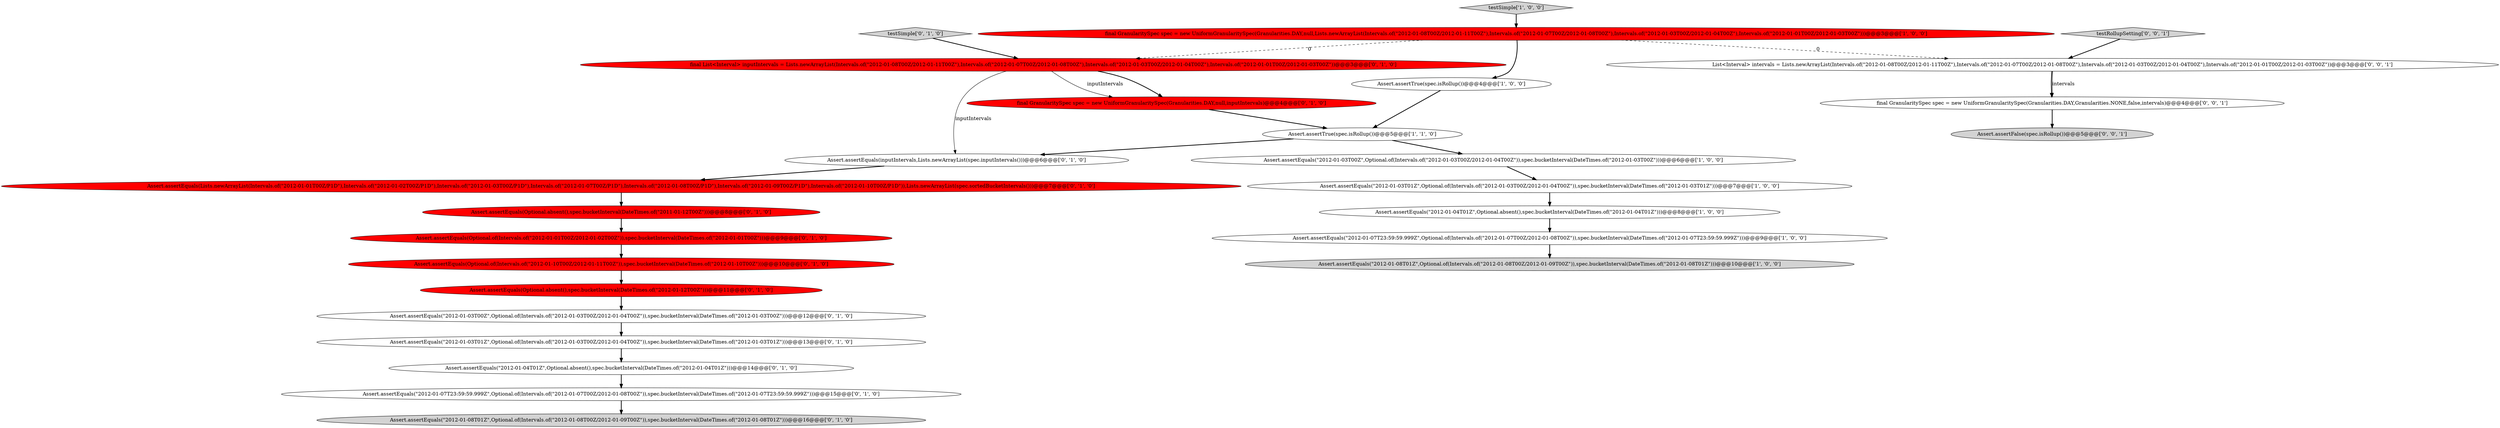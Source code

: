 digraph {
2 [style = filled, label = "Assert.assertEquals(\"2012-01-07T23:59:59.999Z\",Optional.of(Intervals.of(\"2012-01-07T00Z/2012-01-08T00Z\")),spec.bucketInterval(DateTimes.of(\"2012-01-07T23:59:59.999Z\")))@@@9@@@['1', '0', '0']", fillcolor = white, shape = ellipse image = "AAA0AAABBB1BBB"];
21 [style = filled, label = "Assert.assertEquals(\"2012-01-03T01Z\",Optional.of(Intervals.of(\"2012-01-03T00Z/2012-01-04T00Z\")),spec.bucketInterval(DateTimes.of(\"2012-01-03T01Z\")))@@@13@@@['0', '1', '0']", fillcolor = white, shape = ellipse image = "AAA0AAABBB2BBB"];
4 [style = filled, label = "Assert.assertEquals(\"2012-01-08T01Z\",Optional.of(Intervals.of(\"2012-01-08T00Z/2012-01-09T00Z\")),spec.bucketInterval(DateTimes.of(\"2012-01-08T01Z\")))@@@10@@@['1', '0', '0']", fillcolor = lightgray, shape = ellipse image = "AAA0AAABBB1BBB"];
6 [style = filled, label = "Assert.assertEquals(\"2012-01-04T01Z\",Optional.absent(),spec.bucketInterval(DateTimes.of(\"2012-01-04T01Z\")))@@@8@@@['1', '0', '0']", fillcolor = white, shape = ellipse image = "AAA0AAABBB1BBB"];
17 [style = filled, label = "Assert.assertEquals(Optional.absent(),spec.bucketInterval(DateTimes.of(\"2011-01-12T00Z\")))@@@8@@@['0', '1', '0']", fillcolor = red, shape = ellipse image = "AAA1AAABBB2BBB"];
16 [style = filled, label = "final List<Interval> inputIntervals = Lists.newArrayList(Intervals.of(\"2012-01-08T00Z/2012-01-11T00Z\"),Intervals.of(\"2012-01-07T00Z/2012-01-08T00Z\"),Intervals.of(\"2012-01-03T00Z/2012-01-04T00Z\"),Intervals.of(\"2012-01-01T00Z/2012-01-03T00Z\"))@@@3@@@['0', '1', '0']", fillcolor = red, shape = ellipse image = "AAA1AAABBB2BBB"];
26 [style = filled, label = "testRollupSetting['0', '0', '1']", fillcolor = lightgray, shape = diamond image = "AAA0AAABBB3BBB"];
10 [style = filled, label = "Assert.assertEquals(Lists.newArrayList(Intervals.of(\"2012-01-01T00Z/P1D\"),Intervals.of(\"2012-01-02T00Z/P1D\"),Intervals.of(\"2012-01-03T00Z/P1D\"),Intervals.of(\"2012-01-07T00Z/P1D\"),Intervals.of(\"2012-01-08T00Z/P1D\"),Intervals.of(\"2012-01-09T00Z/P1D\"),Intervals.of(\"2012-01-10T00Z/P1D\")),Lists.newArrayList(spec.sortedBucketIntervals()))@@@7@@@['0', '1', '0']", fillcolor = red, shape = ellipse image = "AAA1AAABBB2BBB"];
20 [style = filled, label = "Assert.assertEquals(\"2012-01-03T00Z\",Optional.of(Intervals.of(\"2012-01-03T00Z/2012-01-04T00Z\")),spec.bucketInterval(DateTimes.of(\"2012-01-03T00Z\")))@@@12@@@['0', '1', '0']", fillcolor = white, shape = ellipse image = "AAA0AAABBB2BBB"];
7 [style = filled, label = "Assert.assertEquals(\"2012-01-03T01Z\",Optional.of(Intervals.of(\"2012-01-03T00Z/2012-01-04T00Z\")),spec.bucketInterval(DateTimes.of(\"2012-01-03T01Z\")))@@@7@@@['1', '0', '0']", fillcolor = white, shape = ellipse image = "AAA0AAABBB1BBB"];
18 [style = filled, label = "Assert.assertEquals(Optional.of(Intervals.of(\"2012-01-10T00Z/2012-01-11T00Z\")),spec.bucketInterval(DateTimes.of(\"2012-01-10T00Z\")))@@@10@@@['0', '1', '0']", fillcolor = red, shape = ellipse image = "AAA1AAABBB2BBB"];
24 [style = filled, label = "Assert.assertFalse(spec.isRollup())@@@5@@@['0', '0', '1']", fillcolor = lightgray, shape = ellipse image = "AAA0AAABBB3BBB"];
3 [style = filled, label = "Assert.assertTrue(spec.isRollup())@@@4@@@['1', '0', '0']", fillcolor = white, shape = ellipse image = "AAA0AAABBB1BBB"];
25 [style = filled, label = "final GranularitySpec spec = new UniformGranularitySpec(Granularities.DAY,Granularities.NONE,false,intervals)@@@4@@@['0', '0', '1']", fillcolor = white, shape = ellipse image = "AAA0AAABBB3BBB"];
1 [style = filled, label = "testSimple['1', '0', '0']", fillcolor = lightgray, shape = diamond image = "AAA0AAABBB1BBB"];
0 [style = filled, label = "Assert.assertTrue(spec.isRollup())@@@5@@@['1', '1', '0']", fillcolor = white, shape = ellipse image = "AAA0AAABBB1BBB"];
19 [style = filled, label = "Assert.assertEquals(inputIntervals,Lists.newArrayList(spec.inputIntervals()))@@@6@@@['0', '1', '0']", fillcolor = white, shape = ellipse image = "AAA0AAABBB2BBB"];
9 [style = filled, label = "Assert.assertEquals(\"2012-01-07T23:59:59.999Z\",Optional.of(Intervals.of(\"2012-01-07T00Z/2012-01-08T00Z\")),spec.bucketInterval(DateTimes.of(\"2012-01-07T23:59:59.999Z\")))@@@15@@@['0', '1', '0']", fillcolor = white, shape = ellipse image = "AAA0AAABBB2BBB"];
11 [style = filled, label = "Assert.assertEquals(\"2012-01-08T01Z\",Optional.of(Intervals.of(\"2012-01-08T00Z/2012-01-09T00Z\")),spec.bucketInterval(DateTimes.of(\"2012-01-08T01Z\")))@@@16@@@['0', '1', '0']", fillcolor = lightgray, shape = ellipse image = "AAA0AAABBB2BBB"];
13 [style = filled, label = "final GranularitySpec spec = new UniformGranularitySpec(Granularities.DAY,null,inputIntervals)@@@4@@@['0', '1', '0']", fillcolor = red, shape = ellipse image = "AAA1AAABBB2BBB"];
8 [style = filled, label = "Assert.assertEquals(\"2012-01-03T00Z\",Optional.of(Intervals.of(\"2012-01-03T00Z/2012-01-04T00Z\")),spec.bucketInterval(DateTimes.of(\"2012-01-03T00Z\")))@@@6@@@['1', '0', '0']", fillcolor = white, shape = ellipse image = "AAA0AAABBB1BBB"];
12 [style = filled, label = "testSimple['0', '1', '0']", fillcolor = lightgray, shape = diamond image = "AAA0AAABBB2BBB"];
22 [style = filled, label = "Assert.assertEquals(Optional.of(Intervals.of(\"2012-01-01T00Z/2012-01-02T00Z\")),spec.bucketInterval(DateTimes.of(\"2012-01-01T00Z\")))@@@9@@@['0', '1', '0']", fillcolor = red, shape = ellipse image = "AAA1AAABBB2BBB"];
15 [style = filled, label = "Assert.assertEquals(\"2012-01-04T01Z\",Optional.absent(),spec.bucketInterval(DateTimes.of(\"2012-01-04T01Z\")))@@@14@@@['0', '1', '0']", fillcolor = white, shape = ellipse image = "AAA0AAABBB2BBB"];
23 [style = filled, label = "List<Interval> intervals = Lists.newArrayList(Intervals.of(\"2012-01-08T00Z/2012-01-11T00Z\"),Intervals.of(\"2012-01-07T00Z/2012-01-08T00Z\"),Intervals.of(\"2012-01-03T00Z/2012-01-04T00Z\"),Intervals.of(\"2012-01-01T00Z/2012-01-03T00Z\"))@@@3@@@['0', '0', '1']", fillcolor = white, shape = ellipse image = "AAA0AAABBB3BBB"];
5 [style = filled, label = "final GranularitySpec spec = new UniformGranularitySpec(Granularities.DAY,null,Lists.newArrayList(Intervals.of(\"2012-01-08T00Z/2012-01-11T00Z\"),Intervals.of(\"2012-01-07T00Z/2012-01-08T00Z\"),Intervals.of(\"2012-01-03T00Z/2012-01-04T00Z\"),Intervals.of(\"2012-01-01T00Z/2012-01-03T00Z\")))@@@3@@@['1', '0', '0']", fillcolor = red, shape = ellipse image = "AAA1AAABBB1BBB"];
14 [style = filled, label = "Assert.assertEquals(Optional.absent(),spec.bucketInterval(DateTimes.of(\"2012-01-12T00Z\")))@@@11@@@['0', '1', '0']", fillcolor = red, shape = ellipse image = "AAA1AAABBB2BBB"];
1->5 [style = bold, label=""];
5->3 [style = bold, label=""];
16->19 [style = solid, label="inputIntervals"];
16->13 [style = solid, label="inputIntervals"];
23->25 [style = bold, label=""];
16->13 [style = bold, label=""];
9->11 [style = bold, label=""];
23->25 [style = solid, label="intervals"];
0->19 [style = bold, label=""];
5->23 [style = dashed, label="0"];
21->15 [style = bold, label=""];
19->10 [style = bold, label=""];
10->17 [style = bold, label=""];
12->16 [style = bold, label=""];
17->22 [style = bold, label=""];
2->4 [style = bold, label=""];
3->0 [style = bold, label=""];
8->7 [style = bold, label=""];
6->2 [style = bold, label=""];
20->21 [style = bold, label=""];
5->16 [style = dashed, label="0"];
25->24 [style = bold, label=""];
22->18 [style = bold, label=""];
15->9 [style = bold, label=""];
26->23 [style = bold, label=""];
7->6 [style = bold, label=""];
0->8 [style = bold, label=""];
18->14 [style = bold, label=""];
14->20 [style = bold, label=""];
13->0 [style = bold, label=""];
}
